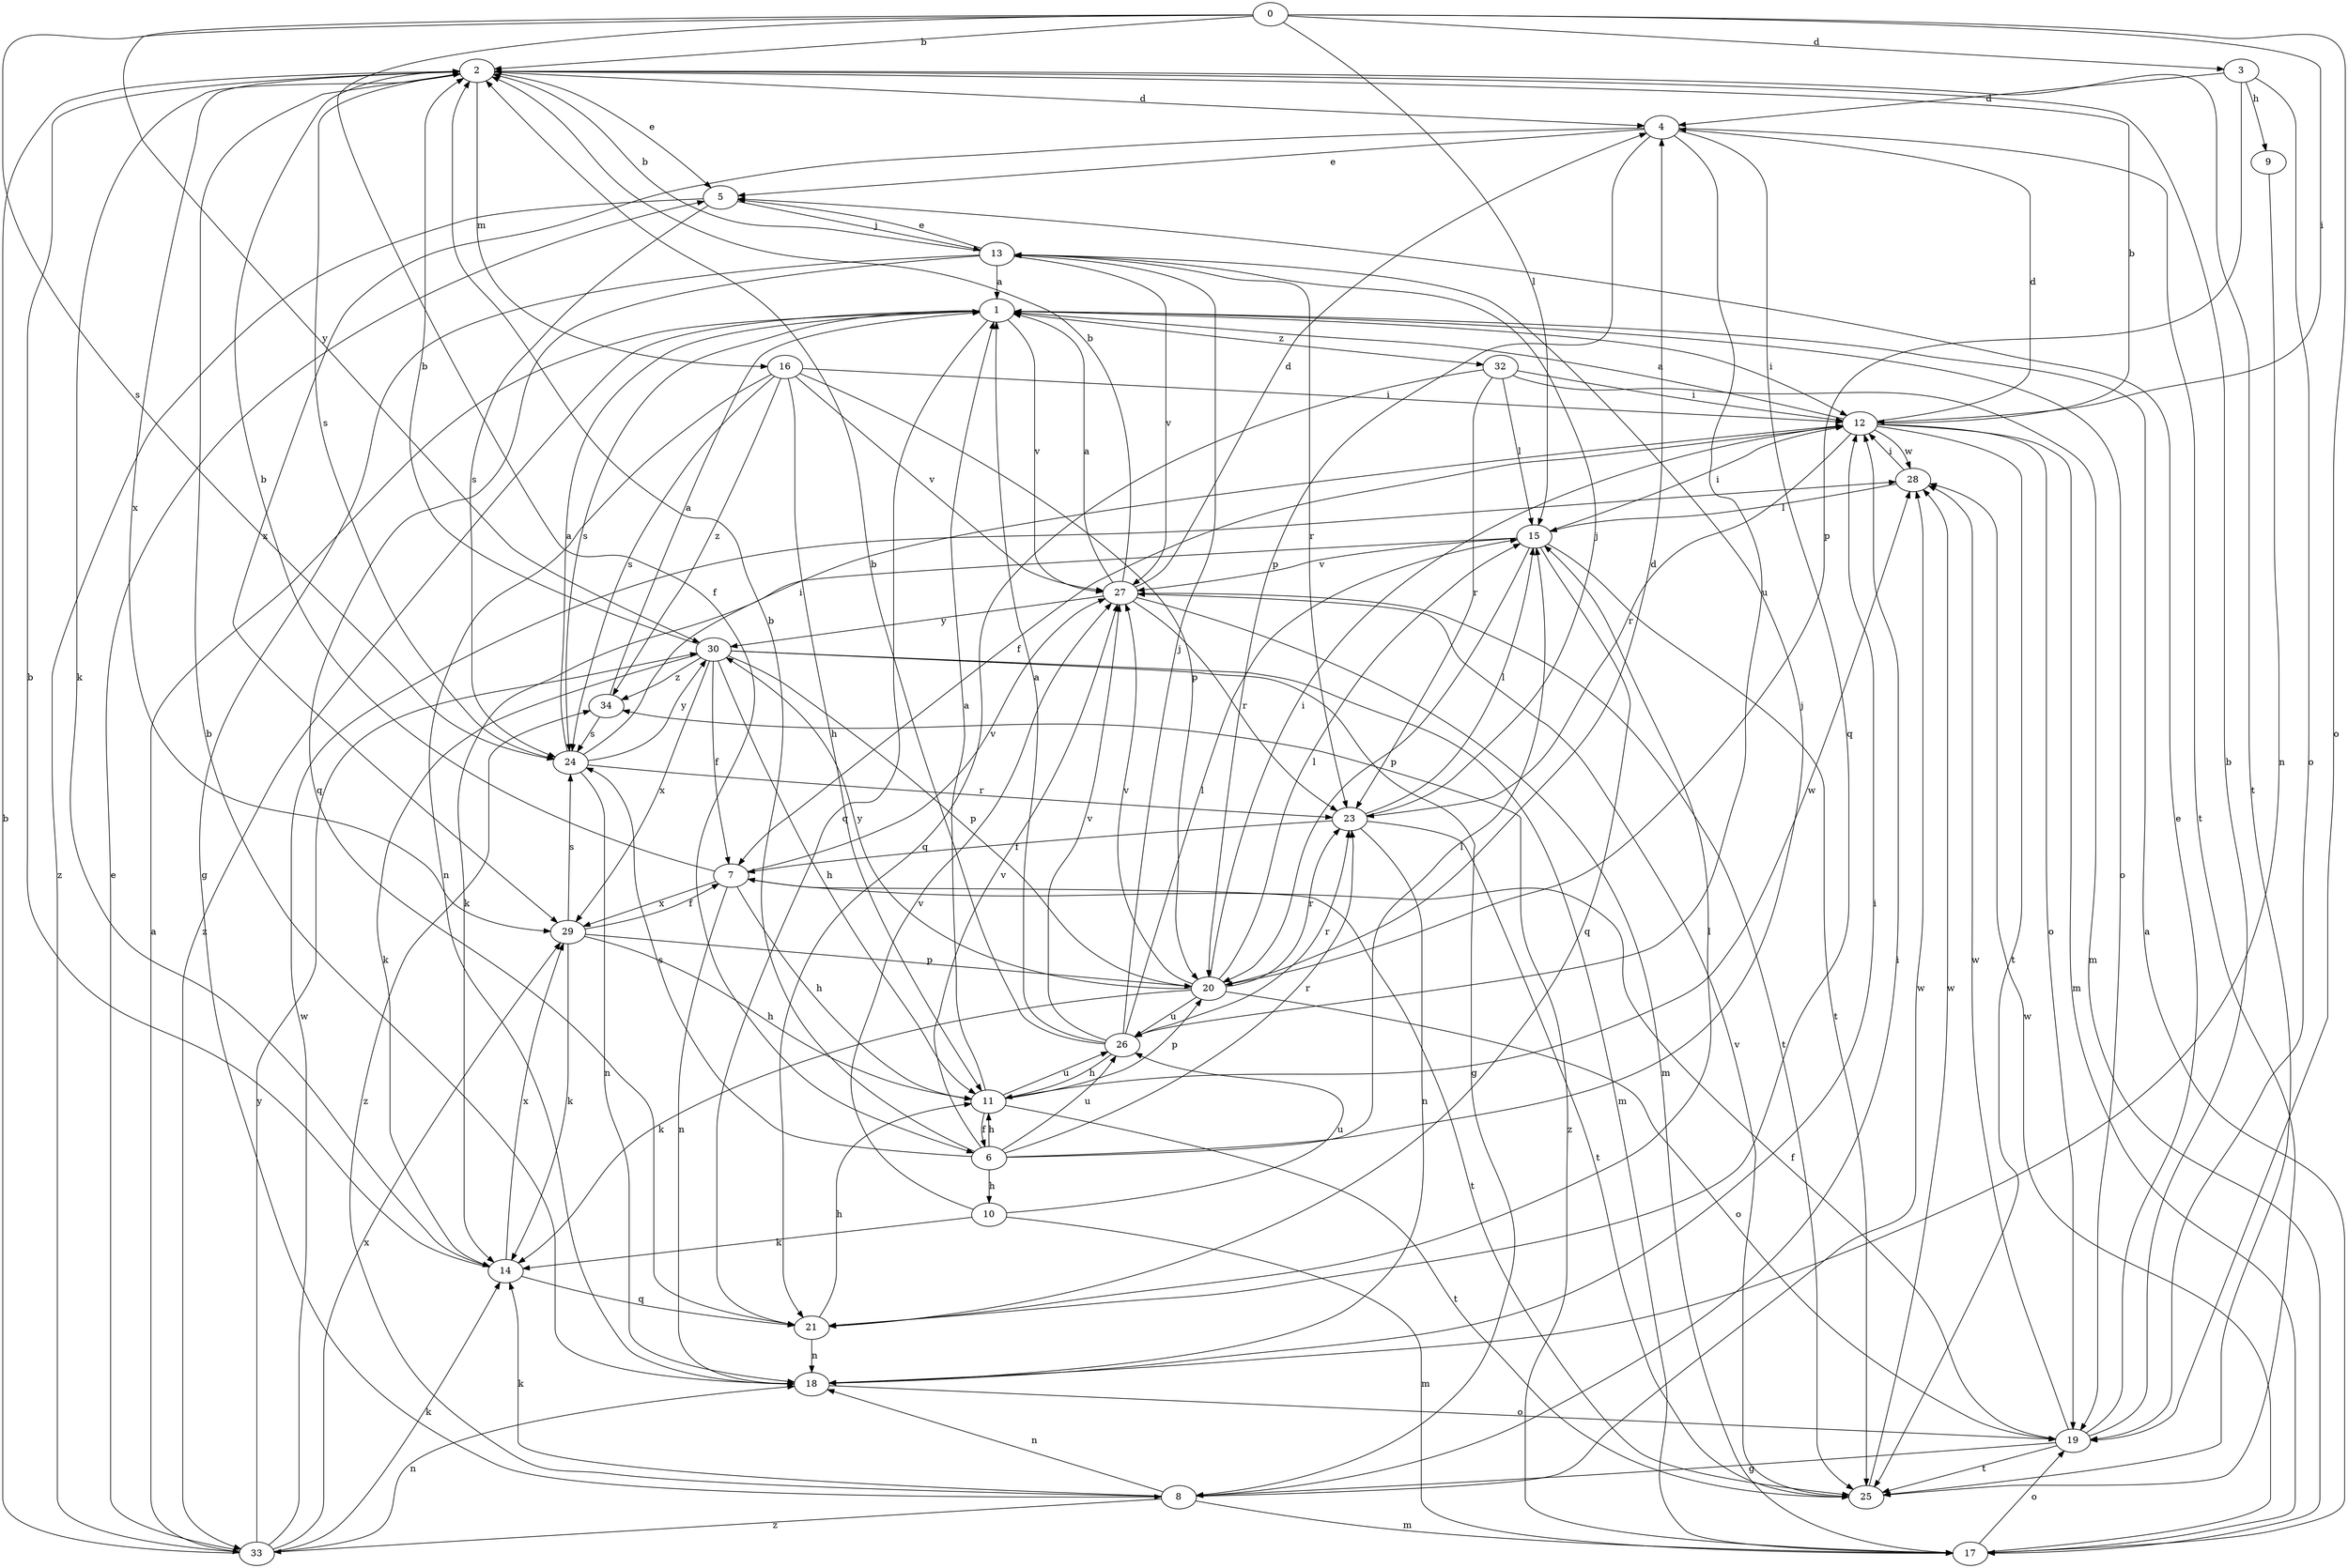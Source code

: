 strict digraph  {
0;
1;
2;
3;
4;
5;
6;
7;
8;
9;
10;
11;
12;
13;
14;
15;
16;
17;
18;
19;
20;
21;
23;
24;
25;
26;
27;
28;
29;
30;
32;
33;
34;
0 -> 2  [label=b];
0 -> 3  [label=d];
0 -> 6  [label=f];
0 -> 12  [label=i];
0 -> 15  [label=l];
0 -> 19  [label=o];
0 -> 24  [label=s];
0 -> 30  [label=y];
1 -> 12  [label=i];
1 -> 19  [label=o];
1 -> 21  [label=q];
1 -> 24  [label=s];
1 -> 27  [label=v];
1 -> 32  [label=z];
1 -> 33  [label=z];
2 -> 4  [label=d];
2 -> 5  [label=e];
2 -> 14  [label=k];
2 -> 16  [label=m];
2 -> 24  [label=s];
2 -> 25  [label=t];
2 -> 29  [label=x];
3 -> 4  [label=d];
3 -> 9  [label=h];
3 -> 19  [label=o];
3 -> 20  [label=p];
4 -> 5  [label=e];
4 -> 20  [label=p];
4 -> 21  [label=q];
4 -> 25  [label=t];
4 -> 26  [label=u];
4 -> 29  [label=x];
5 -> 13  [label=j];
5 -> 24  [label=s];
5 -> 33  [label=z];
6 -> 2  [label=b];
6 -> 10  [label=h];
6 -> 11  [label=h];
6 -> 13  [label=j];
6 -> 15  [label=l];
6 -> 23  [label=r];
6 -> 24  [label=s];
6 -> 26  [label=u];
6 -> 27  [label=v];
7 -> 2  [label=b];
7 -> 11  [label=h];
7 -> 18  [label=n];
7 -> 25  [label=t];
7 -> 27  [label=v];
7 -> 29  [label=x];
8 -> 12  [label=i];
8 -> 14  [label=k];
8 -> 17  [label=m];
8 -> 18  [label=n];
8 -> 28  [label=w];
8 -> 33  [label=z];
8 -> 34  [label=z];
9 -> 18  [label=n];
10 -> 14  [label=k];
10 -> 17  [label=m];
10 -> 26  [label=u];
10 -> 27  [label=v];
11 -> 1  [label=a];
11 -> 6  [label=f];
11 -> 20  [label=p];
11 -> 25  [label=t];
11 -> 26  [label=u];
11 -> 28  [label=w];
12 -> 1  [label=a];
12 -> 2  [label=b];
12 -> 4  [label=d];
12 -> 7  [label=f];
12 -> 17  [label=m];
12 -> 19  [label=o];
12 -> 23  [label=r];
12 -> 25  [label=t];
12 -> 28  [label=w];
13 -> 1  [label=a];
13 -> 2  [label=b];
13 -> 5  [label=e];
13 -> 8  [label=g];
13 -> 21  [label=q];
13 -> 23  [label=r];
13 -> 27  [label=v];
14 -> 2  [label=b];
14 -> 21  [label=q];
14 -> 29  [label=x];
15 -> 12  [label=i];
15 -> 14  [label=k];
15 -> 20  [label=p];
15 -> 21  [label=q];
15 -> 25  [label=t];
15 -> 27  [label=v];
16 -> 11  [label=h];
16 -> 12  [label=i];
16 -> 18  [label=n];
16 -> 20  [label=p];
16 -> 24  [label=s];
16 -> 27  [label=v];
16 -> 34  [label=z];
17 -> 1  [label=a];
17 -> 19  [label=o];
17 -> 28  [label=w];
17 -> 34  [label=z];
18 -> 2  [label=b];
18 -> 12  [label=i];
18 -> 19  [label=o];
19 -> 2  [label=b];
19 -> 5  [label=e];
19 -> 7  [label=f];
19 -> 8  [label=g];
19 -> 25  [label=t];
19 -> 28  [label=w];
20 -> 4  [label=d];
20 -> 12  [label=i];
20 -> 14  [label=k];
20 -> 15  [label=l];
20 -> 19  [label=o];
20 -> 23  [label=r];
20 -> 26  [label=u];
20 -> 27  [label=v];
20 -> 30  [label=y];
21 -> 11  [label=h];
21 -> 15  [label=l];
21 -> 18  [label=n];
23 -> 7  [label=f];
23 -> 13  [label=j];
23 -> 15  [label=l];
23 -> 18  [label=n];
23 -> 25  [label=t];
24 -> 1  [label=a];
24 -> 12  [label=i];
24 -> 18  [label=n];
24 -> 23  [label=r];
24 -> 30  [label=y];
25 -> 27  [label=v];
25 -> 28  [label=w];
26 -> 1  [label=a];
26 -> 2  [label=b];
26 -> 11  [label=h];
26 -> 13  [label=j];
26 -> 15  [label=l];
26 -> 23  [label=r];
26 -> 27  [label=v];
27 -> 1  [label=a];
27 -> 2  [label=b];
27 -> 4  [label=d];
27 -> 17  [label=m];
27 -> 23  [label=r];
27 -> 25  [label=t];
27 -> 30  [label=y];
28 -> 12  [label=i];
28 -> 15  [label=l];
29 -> 7  [label=f];
29 -> 11  [label=h];
29 -> 14  [label=k];
29 -> 20  [label=p];
29 -> 24  [label=s];
30 -> 2  [label=b];
30 -> 7  [label=f];
30 -> 8  [label=g];
30 -> 11  [label=h];
30 -> 14  [label=k];
30 -> 17  [label=m];
30 -> 20  [label=p];
30 -> 29  [label=x];
30 -> 34  [label=z];
32 -> 12  [label=i];
32 -> 15  [label=l];
32 -> 17  [label=m];
32 -> 21  [label=q];
32 -> 23  [label=r];
33 -> 1  [label=a];
33 -> 2  [label=b];
33 -> 5  [label=e];
33 -> 14  [label=k];
33 -> 18  [label=n];
33 -> 28  [label=w];
33 -> 29  [label=x];
33 -> 30  [label=y];
34 -> 1  [label=a];
34 -> 24  [label=s];
}
